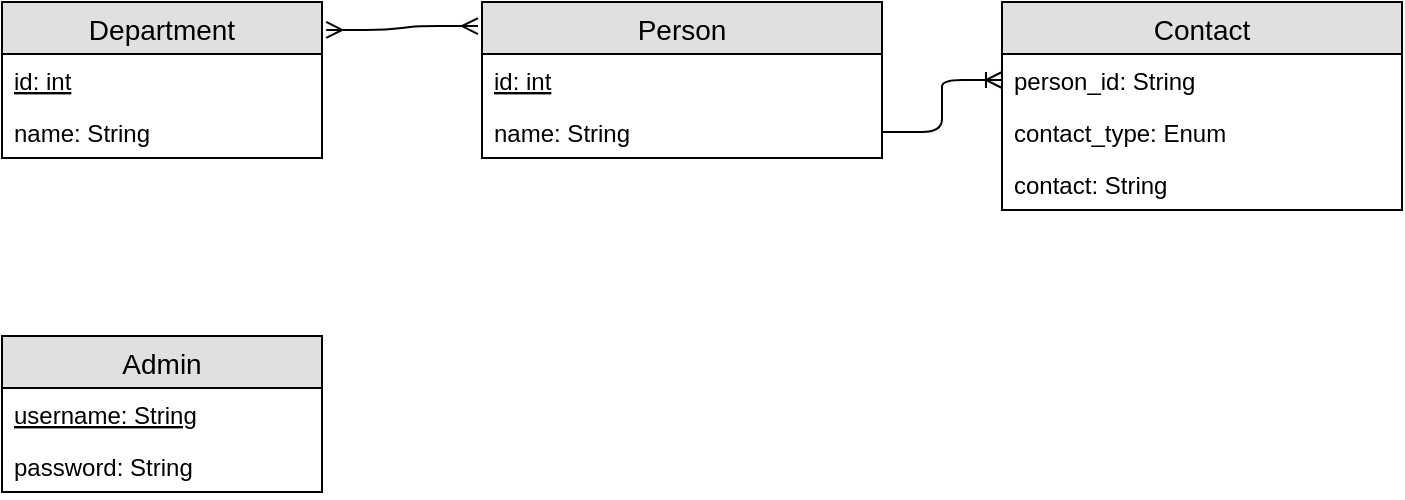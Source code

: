 <mxfile version="12.1.3" type="device" pages="1"><diagram id="7_sEiGIJYBsPAM-7XDHL" name="Page-1"><mxGraphModel dx="1408" dy="816" grid="1" gridSize="10" guides="1" tooltips="1" connect="1" arrows="1" fold="1" page="1" pageScale="1" pageWidth="827" pageHeight="1169" math="0" shadow="0"><root><mxCell id="0"/><mxCell id="1" parent="0"/><mxCell id="iofyclIMJHMNuu5XuBGg-27" value="Person" style="swimlane;fontStyle=0;childLayout=stackLayout;horizontal=1;startSize=26;fillColor=#e0e0e0;horizontalStack=0;resizeParent=1;resizeParentMax=0;resizeLast=0;collapsible=1;marginBottom=0;swimlaneFillColor=#ffffff;align=center;fontSize=14;" parent="1" vertex="1"><mxGeometry x="340" y="313" width="200" height="78" as="geometry"/></mxCell><mxCell id="iofyclIMJHMNuu5XuBGg-31" value="id: int" style="text;strokeColor=none;fillColor=none;align=left;verticalAlign=top;spacingLeft=4;spacingRight=4;overflow=hidden;rotatable=0;points=[[0,0.5],[1,0.5]];portConstraint=eastwest;fontStyle=4" parent="iofyclIMJHMNuu5XuBGg-27" vertex="1"><mxGeometry y="26" width="200" height="26" as="geometry"/></mxCell><mxCell id="iofyclIMJHMNuu5XuBGg-32" value="name: String" style="text;strokeColor=none;fillColor=none;align=left;verticalAlign=top;spacingLeft=4;spacingRight=4;overflow=hidden;rotatable=0;points=[[0,0.5],[1,0.5]];portConstraint=eastwest;" parent="iofyclIMJHMNuu5XuBGg-27" vertex="1"><mxGeometry y="52" width="200" height="26" as="geometry"/></mxCell><mxCell id="iofyclIMJHMNuu5XuBGg-37" value="Department" style="swimlane;fontStyle=0;childLayout=stackLayout;horizontal=1;startSize=26;fillColor=#e0e0e0;horizontalStack=0;resizeParent=1;resizeParentMax=0;resizeLast=0;collapsible=1;marginBottom=0;swimlaneFillColor=#ffffff;align=center;fontSize=14;" parent="1" vertex="1"><mxGeometry x="100" y="313" width="160" height="78" as="geometry"/></mxCell><mxCell id="iofyclIMJHMNuu5XuBGg-47" value="id: int" style="text;strokeColor=none;fillColor=none;align=left;verticalAlign=top;spacingLeft=4;spacingRight=4;overflow=hidden;rotatable=0;points=[[0,0.5],[1,0.5]];portConstraint=eastwest;fontStyle=4" parent="iofyclIMJHMNuu5XuBGg-37" vertex="1"><mxGeometry y="26" width="160" height="26" as="geometry"/></mxCell><mxCell id="iofyclIMJHMNuu5XuBGg-48" value="name: String" style="text;strokeColor=none;fillColor=none;align=left;verticalAlign=top;spacingLeft=4;spacingRight=4;overflow=hidden;rotatable=0;points=[[0,0.5],[1,0.5]];portConstraint=eastwest;" parent="iofyclIMJHMNuu5XuBGg-37" vertex="1"><mxGeometry y="52" width="160" height="26" as="geometry"/></mxCell><mxCell id="iofyclIMJHMNuu5XuBGg-57" value="" style="edgeStyle=entityRelationEdgeStyle;fontSize=12;html=1;endArrow=ERmany;startArrow=ERmany;entryX=-0.01;entryY=0.154;entryDx=0;entryDy=0;exitX=1.013;exitY=0.179;exitDx=0;exitDy=0;entryPerimeter=0;exitPerimeter=0;" parent="1" source="iofyclIMJHMNuu5XuBGg-37" target="iofyclIMJHMNuu5XuBGg-27" edge="1"><mxGeometry width="100" height="100" relative="1" as="geometry"><mxPoint x="260" y="391" as="sourcePoint"/><mxPoint x="330" y="404" as="targetPoint"/></mxGeometry></mxCell><mxCell id="iofyclIMJHMNuu5XuBGg-58" value="Admin" style="swimlane;fontStyle=0;childLayout=stackLayout;horizontal=1;startSize=26;fillColor=#e0e0e0;horizontalStack=0;resizeParent=1;resizeParentMax=0;resizeLast=0;collapsible=1;marginBottom=0;swimlaneFillColor=#ffffff;align=center;fontSize=14;" parent="1" vertex="1"><mxGeometry x="100" y="480" width="160" height="78" as="geometry"/></mxCell><mxCell id="iofyclIMJHMNuu5XuBGg-59" value="username: String" style="text;strokeColor=none;fillColor=none;spacingLeft=4;spacingRight=4;overflow=hidden;rotatable=0;points=[[0,0.5],[1,0.5]];portConstraint=eastwest;fontSize=12;fontStyle=4" parent="iofyclIMJHMNuu5XuBGg-58" vertex="1"><mxGeometry y="26" width="160" height="26" as="geometry"/></mxCell><mxCell id="iofyclIMJHMNuu5XuBGg-60" value="password: String" style="text;strokeColor=none;fillColor=none;spacingLeft=4;spacingRight=4;overflow=hidden;rotatable=0;points=[[0,0.5],[1,0.5]];portConstraint=eastwest;fontSize=12;" parent="iofyclIMJHMNuu5XuBGg-58" vertex="1"><mxGeometry y="52" width="160" height="26" as="geometry"/></mxCell><mxCell id="2WsJZrvJNsImdDgZ4f4C-4" value="Contact" style="swimlane;fontStyle=0;childLayout=stackLayout;horizontal=1;startSize=26;fillColor=#e0e0e0;horizontalStack=0;resizeParent=1;resizeParentMax=0;resizeLast=0;collapsible=1;marginBottom=0;swimlaneFillColor=#ffffff;align=center;fontSize=14;" vertex="1" parent="1"><mxGeometry x="600" y="313" width="200" height="104" as="geometry"/></mxCell><mxCell id="2WsJZrvJNsImdDgZ4f4C-6" value="person_id: String" style="text;strokeColor=none;fillColor=none;align=left;verticalAlign=top;spacingLeft=4;spacingRight=4;overflow=hidden;rotatable=0;points=[[0,0.5],[1,0.5]];portConstraint=eastwest;" vertex="1" parent="2WsJZrvJNsImdDgZ4f4C-4"><mxGeometry y="26" width="200" height="26" as="geometry"/></mxCell><mxCell id="2WsJZrvJNsImdDgZ4f4C-7" value="contact_type: Enum" style="text;strokeColor=none;fillColor=none;align=left;verticalAlign=top;spacingLeft=4;spacingRight=4;overflow=hidden;rotatable=0;points=[[0,0.5],[1,0.5]];portConstraint=eastwest;" vertex="1" parent="2WsJZrvJNsImdDgZ4f4C-4"><mxGeometry y="52" width="200" height="26" as="geometry"/></mxCell><mxCell id="2WsJZrvJNsImdDgZ4f4C-8" value="contact: String" style="text;strokeColor=none;fillColor=none;align=left;verticalAlign=top;spacingLeft=4;spacingRight=4;overflow=hidden;rotatable=0;points=[[0,0.5],[1,0.5]];portConstraint=eastwest;" vertex="1" parent="2WsJZrvJNsImdDgZ4f4C-4"><mxGeometry y="78" width="200" height="26" as="geometry"/></mxCell><mxCell id="2WsJZrvJNsImdDgZ4f4C-10" value="" style="edgeStyle=entityRelationEdgeStyle;fontSize=12;html=1;endArrow=ERoneToMany;entryX=0;entryY=0.5;entryDx=0;entryDy=0;exitX=1;exitY=0.5;exitDx=0;exitDy=0;" edge="1" parent="1" source="iofyclIMJHMNuu5XuBGg-32" target="2WsJZrvJNsImdDgZ4f4C-6"><mxGeometry width="100" height="100" relative="1" as="geometry"><mxPoint x="100" y="680" as="sourcePoint"/><mxPoint x="200" y="580" as="targetPoint"/></mxGeometry></mxCell></root></mxGraphModel></diagram></mxfile>